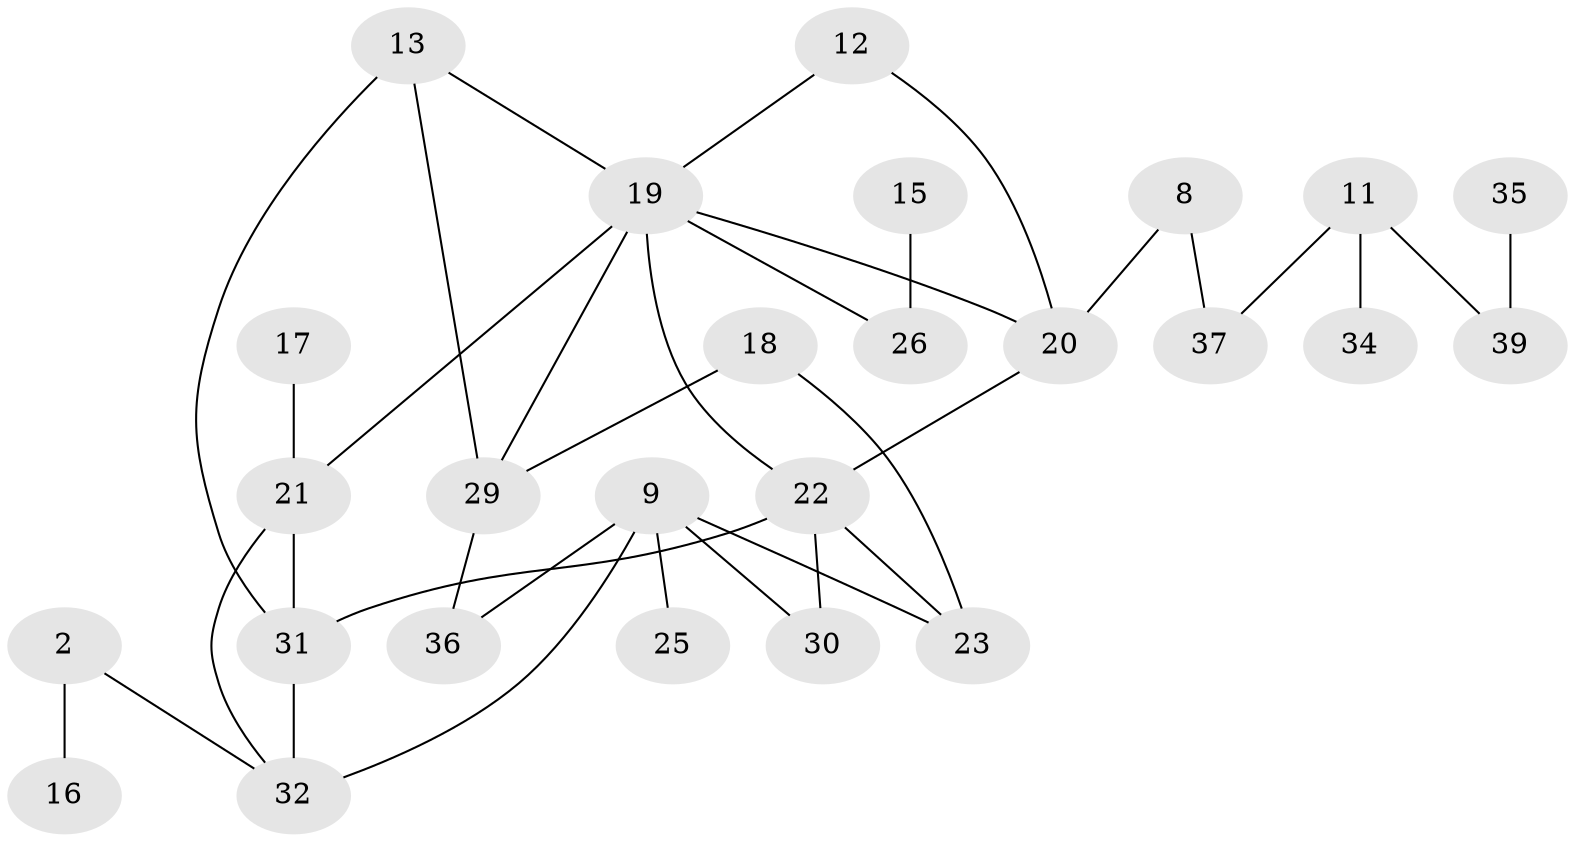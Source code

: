 // original degree distribution, {4: 0.07692307692307693, 0: 0.15384615384615385, 3: 0.21794871794871795, 5: 0.02564102564102564, 2: 0.32051282051282054, 1: 0.19230769230769232, 6: 0.01282051282051282}
// Generated by graph-tools (version 1.1) at 2025/00/03/09/25 03:00:47]
// undirected, 26 vertices, 35 edges
graph export_dot {
graph [start="1"]
  node [color=gray90,style=filled];
  2;
  8;
  9;
  11;
  12;
  13;
  15;
  16;
  17;
  18;
  19;
  20;
  21;
  22;
  23;
  25;
  26;
  29;
  30;
  31;
  32;
  34;
  35;
  36;
  37;
  39;
  2 -- 16 [weight=1.0];
  2 -- 32 [weight=1.0];
  8 -- 20 [weight=1.0];
  8 -- 37 [weight=1.0];
  9 -- 23 [weight=1.0];
  9 -- 25 [weight=1.0];
  9 -- 30 [weight=1.0];
  9 -- 32 [weight=2.0];
  9 -- 36 [weight=1.0];
  11 -- 34 [weight=1.0];
  11 -- 37 [weight=1.0];
  11 -- 39 [weight=1.0];
  12 -- 19 [weight=1.0];
  12 -- 20 [weight=1.0];
  13 -- 19 [weight=1.0];
  13 -- 29 [weight=1.0];
  13 -- 31 [weight=1.0];
  15 -- 26 [weight=1.0];
  17 -- 21 [weight=1.0];
  18 -- 23 [weight=1.0];
  18 -- 29 [weight=1.0];
  19 -- 20 [weight=1.0];
  19 -- 21 [weight=1.0];
  19 -- 22 [weight=2.0];
  19 -- 26 [weight=1.0];
  19 -- 29 [weight=1.0];
  20 -- 22 [weight=1.0];
  21 -- 31 [weight=1.0];
  21 -- 32 [weight=1.0];
  22 -- 23 [weight=1.0];
  22 -- 30 [weight=1.0];
  22 -- 31 [weight=1.0];
  29 -- 36 [weight=1.0];
  31 -- 32 [weight=1.0];
  35 -- 39 [weight=1.0];
}
